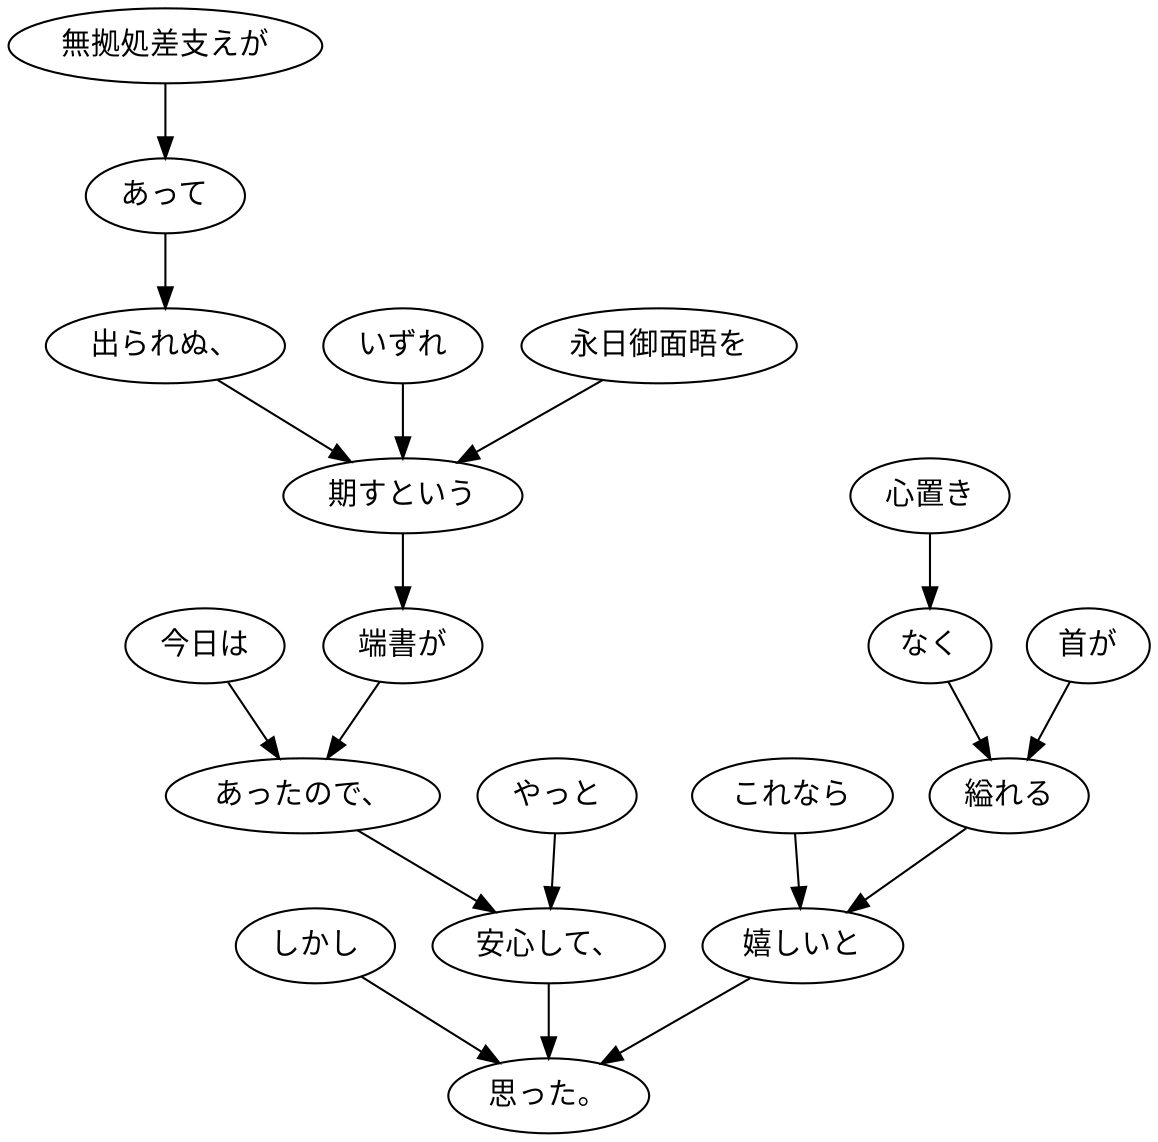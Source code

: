 digraph graph1090 {
	node0 [label="しかし"];
	node1 [label="今日は"];
	node2 [label="無拠処差支えが"];
	node3 [label="あって"];
	node4 [label="出られぬ、"];
	node5 [label="いずれ"];
	node6 [label="永日御面晤を"];
	node7 [label="期すという"];
	node8 [label="端書が"];
	node9 [label="あったので、"];
	node10 [label="やっと"];
	node11 [label="安心して、"];
	node12 [label="これなら"];
	node13 [label="心置き"];
	node14 [label="なく"];
	node15 [label="首が"];
	node16 [label="縊れる"];
	node17 [label="嬉しいと"];
	node18 [label="思った。"];
	node0 -> node18;
	node1 -> node9;
	node2 -> node3;
	node3 -> node4;
	node4 -> node7;
	node5 -> node7;
	node6 -> node7;
	node7 -> node8;
	node8 -> node9;
	node9 -> node11;
	node10 -> node11;
	node11 -> node18;
	node12 -> node17;
	node13 -> node14;
	node14 -> node16;
	node15 -> node16;
	node16 -> node17;
	node17 -> node18;
}
